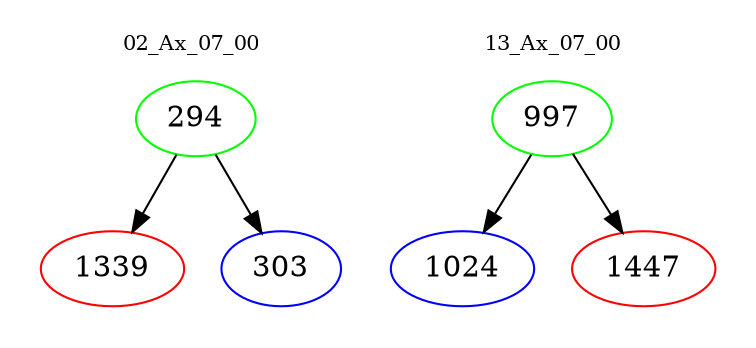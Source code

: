 digraph{
subgraph cluster_0 {
color = white
label = "02_Ax_07_00";
fontsize=10;
T0_294 [label="294", color="green"]
T0_294 -> T0_1339 [color="black"]
T0_1339 [label="1339", color="red"]
T0_294 -> T0_303 [color="black"]
T0_303 [label="303", color="blue"]
}
subgraph cluster_1 {
color = white
label = "13_Ax_07_00";
fontsize=10;
T1_997 [label="997", color="green"]
T1_997 -> T1_1024 [color="black"]
T1_1024 [label="1024", color="blue"]
T1_997 -> T1_1447 [color="black"]
T1_1447 [label="1447", color="red"]
}
}
